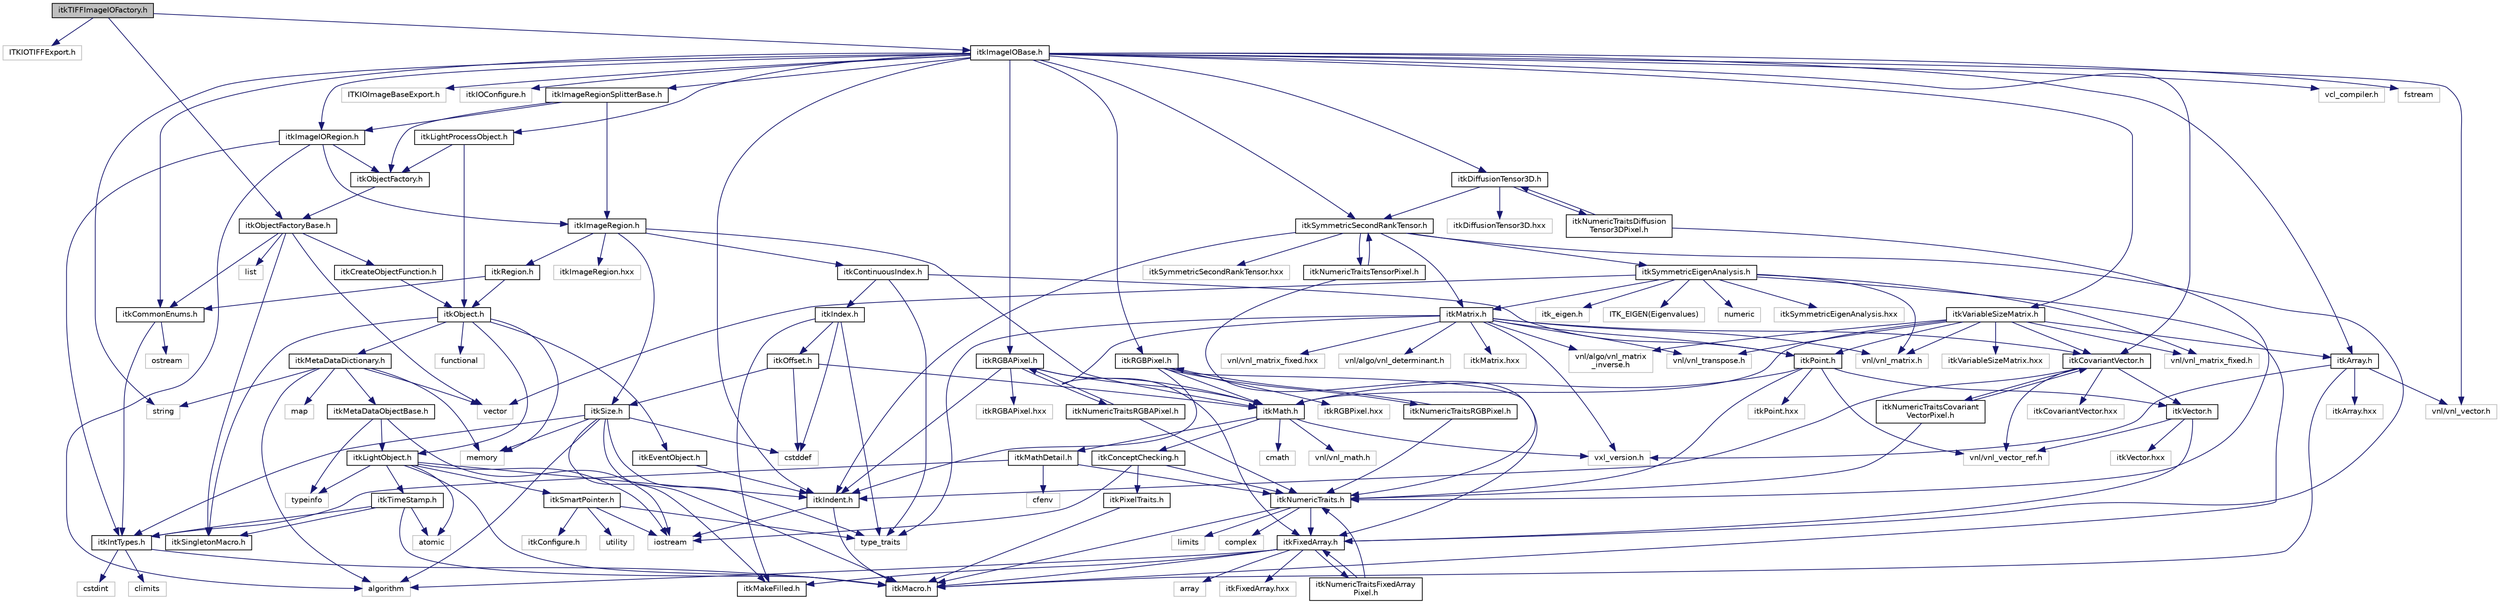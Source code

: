 digraph "itkTIFFImageIOFactory.h"
{
 // LATEX_PDF_SIZE
  edge [fontname="Helvetica",fontsize="10",labelfontname="Helvetica",labelfontsize="10"];
  node [fontname="Helvetica",fontsize="10",shape=record];
  Node1 [label="itkTIFFImageIOFactory.h",height=0.2,width=0.4,color="black", fillcolor="grey75", style="filled", fontcolor="black",tooltip=" "];
  Node1 -> Node2 [color="midnightblue",fontsize="10",style="solid",fontname="Helvetica"];
  Node2 [label="ITKIOTIFFExport.h",height=0.2,width=0.4,color="grey75", fillcolor="white", style="filled",tooltip=" "];
  Node1 -> Node3 [color="midnightblue",fontsize="10",style="solid",fontname="Helvetica"];
  Node3 [label="itkObjectFactoryBase.h",height=0.2,width=0.4,color="black", fillcolor="white", style="filled",URL="$itkObjectFactoryBase_8h.html",tooltip=" "];
  Node3 -> Node4 [color="midnightblue",fontsize="10",style="solid",fontname="Helvetica"];
  Node4 [label="itkCreateObjectFunction.h",height=0.2,width=0.4,color="black", fillcolor="white", style="filled",URL="$itkCreateObjectFunction_8h.html",tooltip=" "];
  Node4 -> Node5 [color="midnightblue",fontsize="10",style="solid",fontname="Helvetica"];
  Node5 [label="itkObject.h",height=0.2,width=0.4,color="black", fillcolor="white", style="filled",URL="$itkObject_8h.html",tooltip=" "];
  Node5 -> Node6 [color="midnightblue",fontsize="10",style="solid",fontname="Helvetica"];
  Node6 [label="itkLightObject.h",height=0.2,width=0.4,color="black", fillcolor="white", style="filled",URL="$itkLightObject_8h.html",tooltip=" "];
  Node6 -> Node7 [color="midnightblue",fontsize="10",style="solid",fontname="Helvetica"];
  Node7 [label="itkMacro.h",height=0.2,width=0.4,color="black", fillcolor="white", style="filled",URL="$itkMacro_8h.html",tooltip=" "];
  Node6 -> Node8 [color="midnightblue",fontsize="10",style="solid",fontname="Helvetica"];
  Node8 [label="itkSmartPointer.h",height=0.2,width=0.4,color="black", fillcolor="white", style="filled",URL="$itkSmartPointer_8h.html",tooltip=" "];
  Node8 -> Node9 [color="midnightblue",fontsize="10",style="solid",fontname="Helvetica"];
  Node9 [label="iostream",height=0.2,width=0.4,color="grey75", fillcolor="white", style="filled",tooltip=" "];
  Node8 -> Node10 [color="midnightblue",fontsize="10",style="solid",fontname="Helvetica"];
  Node10 [label="utility",height=0.2,width=0.4,color="grey75", fillcolor="white", style="filled",tooltip=" "];
  Node8 -> Node11 [color="midnightblue",fontsize="10",style="solid",fontname="Helvetica"];
  Node11 [label="type_traits",height=0.2,width=0.4,color="grey75", fillcolor="white", style="filled",tooltip=" "];
  Node8 -> Node12 [color="midnightblue",fontsize="10",style="solid",fontname="Helvetica"];
  Node12 [label="itkConfigure.h",height=0.2,width=0.4,color="grey75", fillcolor="white", style="filled",tooltip=" "];
  Node6 -> Node13 [color="midnightblue",fontsize="10",style="solid",fontname="Helvetica"];
  Node13 [label="itkTimeStamp.h",height=0.2,width=0.4,color="black", fillcolor="white", style="filled",URL="$itkTimeStamp_8h.html",tooltip=" "];
  Node13 -> Node7 [color="midnightblue",fontsize="10",style="solid",fontname="Helvetica"];
  Node13 -> Node14 [color="midnightblue",fontsize="10",style="solid",fontname="Helvetica"];
  Node14 [label="itkIntTypes.h",height=0.2,width=0.4,color="black", fillcolor="white", style="filled",URL="$itkIntTypes_8h.html",tooltip=" "];
  Node14 -> Node7 [color="midnightblue",fontsize="10",style="solid",fontname="Helvetica"];
  Node14 -> Node15 [color="midnightblue",fontsize="10",style="solid",fontname="Helvetica"];
  Node15 [label="cstdint",height=0.2,width=0.4,color="grey75", fillcolor="white", style="filled",tooltip=" "];
  Node14 -> Node16 [color="midnightblue",fontsize="10",style="solid",fontname="Helvetica"];
  Node16 [label="climits",height=0.2,width=0.4,color="grey75", fillcolor="white", style="filled",tooltip=" "];
  Node13 -> Node17 [color="midnightblue",fontsize="10",style="solid",fontname="Helvetica"];
  Node17 [label="atomic",height=0.2,width=0.4,color="grey75", fillcolor="white", style="filled",tooltip=" "];
  Node13 -> Node18 [color="midnightblue",fontsize="10",style="solid",fontname="Helvetica"];
  Node18 [label="itkSingletonMacro.h",height=0.2,width=0.4,color="black", fillcolor="white", style="filled",URL="$itkSingletonMacro_8h.html",tooltip=" "];
  Node6 -> Node19 [color="midnightblue",fontsize="10",style="solid",fontname="Helvetica"];
  Node19 [label="itkIndent.h",height=0.2,width=0.4,color="black", fillcolor="white", style="filled",URL="$itkIndent_8h.html",tooltip=" "];
  Node19 -> Node7 [color="midnightblue",fontsize="10",style="solid",fontname="Helvetica"];
  Node19 -> Node9 [color="midnightblue",fontsize="10",style="solid",fontname="Helvetica"];
  Node6 -> Node17 [color="midnightblue",fontsize="10",style="solid",fontname="Helvetica"];
  Node6 -> Node9 [color="midnightblue",fontsize="10",style="solid",fontname="Helvetica"];
  Node6 -> Node20 [color="midnightblue",fontsize="10",style="solid",fontname="Helvetica"];
  Node20 [label="typeinfo",height=0.2,width=0.4,color="grey75", fillcolor="white", style="filled",tooltip=" "];
  Node5 -> Node21 [color="midnightblue",fontsize="10",style="solid",fontname="Helvetica"];
  Node21 [label="itkEventObject.h",height=0.2,width=0.4,color="black", fillcolor="white", style="filled",URL="$itkEventObject_8h.html",tooltip=" "];
  Node21 -> Node19 [color="midnightblue",fontsize="10",style="solid",fontname="Helvetica"];
  Node5 -> Node22 [color="midnightblue",fontsize="10",style="solid",fontname="Helvetica"];
  Node22 [label="itkMetaDataDictionary.h",height=0.2,width=0.4,color="black", fillcolor="white", style="filled",URL="$itkMetaDataDictionary_8h.html",tooltip=" "];
  Node22 -> Node23 [color="midnightblue",fontsize="10",style="solid",fontname="Helvetica"];
  Node23 [label="itkMetaDataObjectBase.h",height=0.2,width=0.4,color="black", fillcolor="white", style="filled",URL="$itkMetaDataObjectBase_8h.html",tooltip=" "];
  Node23 -> Node6 [color="midnightblue",fontsize="10",style="solid",fontname="Helvetica"];
  Node23 -> Node20 [color="midnightblue",fontsize="10",style="solid",fontname="Helvetica"];
  Node23 -> Node9 [color="midnightblue",fontsize="10",style="solid",fontname="Helvetica"];
  Node22 -> Node24 [color="midnightblue",fontsize="10",style="solid",fontname="Helvetica"];
  Node24 [label="algorithm",height=0.2,width=0.4,color="grey75", fillcolor="white", style="filled",tooltip=" "];
  Node22 -> Node25 [color="midnightblue",fontsize="10",style="solid",fontname="Helvetica"];
  Node25 [label="vector",height=0.2,width=0.4,color="grey75", fillcolor="white", style="filled",tooltip=" "];
  Node22 -> Node26 [color="midnightblue",fontsize="10",style="solid",fontname="Helvetica"];
  Node26 [label="map",height=0.2,width=0.4,color="grey75", fillcolor="white", style="filled",tooltip=" "];
  Node22 -> Node27 [color="midnightblue",fontsize="10",style="solid",fontname="Helvetica"];
  Node27 [label="string",height=0.2,width=0.4,color="grey75", fillcolor="white", style="filled",tooltip=" "];
  Node22 -> Node28 [color="midnightblue",fontsize="10",style="solid",fontname="Helvetica"];
  Node28 [label="memory",height=0.2,width=0.4,color="grey75", fillcolor="white", style="filled",tooltip=" "];
  Node5 -> Node18 [color="midnightblue",fontsize="10",style="solid",fontname="Helvetica"];
  Node5 -> Node29 [color="midnightblue",fontsize="10",style="solid",fontname="Helvetica"];
  Node29 [label="functional",height=0.2,width=0.4,color="grey75", fillcolor="white", style="filled",tooltip=" "];
  Node5 -> Node28 [color="midnightblue",fontsize="10",style="solid",fontname="Helvetica"];
  Node3 -> Node18 [color="midnightblue",fontsize="10",style="solid",fontname="Helvetica"];
  Node3 -> Node30 [color="midnightblue",fontsize="10",style="solid",fontname="Helvetica"];
  Node30 [label="itkCommonEnums.h",height=0.2,width=0.4,color="black", fillcolor="white", style="filled",URL="$itkCommonEnums_8h.html",tooltip=" "];
  Node30 -> Node14 [color="midnightblue",fontsize="10",style="solid",fontname="Helvetica"];
  Node30 -> Node31 [color="midnightblue",fontsize="10",style="solid",fontname="Helvetica"];
  Node31 [label="ostream",height=0.2,width=0.4,color="grey75", fillcolor="white", style="filled",tooltip=" "];
  Node3 -> Node32 [color="midnightblue",fontsize="10",style="solid",fontname="Helvetica"];
  Node32 [label="list",height=0.2,width=0.4,color="grey75", fillcolor="white", style="filled",tooltip=" "];
  Node3 -> Node25 [color="midnightblue",fontsize="10",style="solid",fontname="Helvetica"];
  Node1 -> Node33 [color="midnightblue",fontsize="10",style="solid",fontname="Helvetica"];
  Node33 [label="itkImageIOBase.h",height=0.2,width=0.4,color="black", fillcolor="white", style="filled",URL="$itkImageIOBase_8h.html",tooltip=" "];
  Node33 -> Node34 [color="midnightblue",fontsize="10",style="solid",fontname="Helvetica"];
  Node34 [label="ITKIOImageBaseExport.h",height=0.2,width=0.4,color="grey75", fillcolor="white", style="filled",tooltip=" "];
  Node33 -> Node35 [color="midnightblue",fontsize="10",style="solid",fontname="Helvetica"];
  Node35 [label="itkIOConfigure.h",height=0.2,width=0.4,color="grey75", fillcolor="white", style="filled",tooltip=" "];
  Node33 -> Node36 [color="midnightblue",fontsize="10",style="solid",fontname="Helvetica"];
  Node36 [label="itkLightProcessObject.h",height=0.2,width=0.4,color="black", fillcolor="white", style="filled",URL="$itkLightProcessObject_8h.html",tooltip=" "];
  Node36 -> Node5 [color="midnightblue",fontsize="10",style="solid",fontname="Helvetica"];
  Node36 -> Node37 [color="midnightblue",fontsize="10",style="solid",fontname="Helvetica"];
  Node37 [label="itkObjectFactory.h",height=0.2,width=0.4,color="black", fillcolor="white", style="filled",URL="$itkObjectFactory_8h.html",tooltip=" "];
  Node37 -> Node3 [color="midnightblue",fontsize="10",style="solid",fontname="Helvetica"];
  Node33 -> Node19 [color="midnightblue",fontsize="10",style="solid",fontname="Helvetica"];
  Node33 -> Node38 [color="midnightblue",fontsize="10",style="solid",fontname="Helvetica"];
  Node38 [label="itkImageIORegion.h",height=0.2,width=0.4,color="black", fillcolor="white", style="filled",URL="$itkImageIORegion_8h.html",tooltip=" "];
  Node38 -> Node24 [color="midnightblue",fontsize="10",style="solid",fontname="Helvetica"];
  Node38 -> Node14 [color="midnightblue",fontsize="10",style="solid",fontname="Helvetica"];
  Node38 -> Node37 [color="midnightblue",fontsize="10",style="solid",fontname="Helvetica"];
  Node38 -> Node39 [color="midnightblue",fontsize="10",style="solid",fontname="Helvetica"];
  Node39 [label="itkImageRegion.h",height=0.2,width=0.4,color="black", fillcolor="white", style="filled",URL="$itkImageRegion_8h.html",tooltip=" "];
  Node39 -> Node40 [color="midnightblue",fontsize="10",style="solid",fontname="Helvetica"];
  Node40 [label="itkRegion.h",height=0.2,width=0.4,color="black", fillcolor="white", style="filled",URL="$itkRegion_8h.html",tooltip=" "];
  Node40 -> Node5 [color="midnightblue",fontsize="10",style="solid",fontname="Helvetica"];
  Node40 -> Node30 [color="midnightblue",fontsize="10",style="solid",fontname="Helvetica"];
  Node39 -> Node41 [color="midnightblue",fontsize="10",style="solid",fontname="Helvetica"];
  Node41 [label="itkSize.h",height=0.2,width=0.4,color="black", fillcolor="white", style="filled",URL="$itkSize_8h.html",tooltip=" "];
  Node41 -> Node14 [color="midnightblue",fontsize="10",style="solid",fontname="Helvetica"];
  Node41 -> Node7 [color="midnightblue",fontsize="10",style="solid",fontname="Helvetica"];
  Node41 -> Node42 [color="midnightblue",fontsize="10",style="solid",fontname="Helvetica"];
  Node42 [label="itkMakeFilled.h",height=0.2,width=0.4,color="black", fillcolor="white", style="filled",URL="$itkMakeFilled_8h.html",tooltip=" "];
  Node41 -> Node24 [color="midnightblue",fontsize="10",style="solid",fontname="Helvetica"];
  Node41 -> Node43 [color="midnightblue",fontsize="10",style="solid",fontname="Helvetica"];
  Node43 [label="cstddef",height=0.2,width=0.4,color="grey75", fillcolor="white", style="filled",tooltip=" "];
  Node41 -> Node11 [color="midnightblue",fontsize="10",style="solid",fontname="Helvetica"];
  Node41 -> Node28 [color="midnightblue",fontsize="10",style="solid",fontname="Helvetica"];
  Node39 -> Node44 [color="midnightblue",fontsize="10",style="solid",fontname="Helvetica"];
  Node44 [label="itkContinuousIndex.h",height=0.2,width=0.4,color="black", fillcolor="white", style="filled",URL="$itkContinuousIndex_8h.html",tooltip=" "];
  Node44 -> Node45 [color="midnightblue",fontsize="10",style="solid",fontname="Helvetica"];
  Node45 [label="itkPoint.h",height=0.2,width=0.4,color="black", fillcolor="white", style="filled",URL="$itkPoint_8h.html",tooltip=" "];
  Node45 -> Node46 [color="midnightblue",fontsize="10",style="solid",fontname="Helvetica"];
  Node46 [label="itkNumericTraits.h",height=0.2,width=0.4,color="black", fillcolor="white", style="filled",URL="$itkNumericTraits_8h.html",tooltip=" "];
  Node46 -> Node7 [color="midnightblue",fontsize="10",style="solid",fontname="Helvetica"];
  Node46 -> Node47 [color="midnightblue",fontsize="10",style="solid",fontname="Helvetica"];
  Node47 [label="limits",height=0.2,width=0.4,color="grey75", fillcolor="white", style="filled",tooltip=" "];
  Node46 -> Node48 [color="midnightblue",fontsize="10",style="solid",fontname="Helvetica"];
  Node48 [label="complex",height=0.2,width=0.4,color="grey75", fillcolor="white", style="filled",tooltip=" "];
  Node46 -> Node49 [color="midnightblue",fontsize="10",style="solid",fontname="Helvetica"];
  Node49 [label="itkFixedArray.h",height=0.2,width=0.4,color="black", fillcolor="white", style="filled",URL="$itkFixedArray_8h.html",tooltip=" "];
  Node49 -> Node7 [color="midnightblue",fontsize="10",style="solid",fontname="Helvetica"];
  Node49 -> Node42 [color="midnightblue",fontsize="10",style="solid",fontname="Helvetica"];
  Node49 -> Node24 [color="midnightblue",fontsize="10",style="solid",fontname="Helvetica"];
  Node49 -> Node50 [color="midnightblue",fontsize="10",style="solid",fontname="Helvetica"];
  Node50 [label="array",height=0.2,width=0.4,color="grey75", fillcolor="white", style="filled",tooltip=" "];
  Node49 -> Node51 [color="midnightblue",fontsize="10",style="solid",fontname="Helvetica"];
  Node51 [label="itkFixedArray.hxx",height=0.2,width=0.4,color="grey75", fillcolor="white", style="filled",tooltip=" "];
  Node49 -> Node52 [color="midnightblue",fontsize="10",style="solid",fontname="Helvetica"];
  Node52 [label="itkNumericTraitsFixedArray\lPixel.h",height=0.2,width=0.4,color="black", fillcolor="white", style="filled",URL="$itkNumericTraitsFixedArrayPixel_8h.html",tooltip=" "];
  Node52 -> Node46 [color="midnightblue",fontsize="10",style="solid",fontname="Helvetica"];
  Node52 -> Node49 [color="midnightblue",fontsize="10",style="solid",fontname="Helvetica"];
  Node45 -> Node53 [color="midnightblue",fontsize="10",style="solid",fontname="Helvetica"];
  Node53 [label="itkVector.h",height=0.2,width=0.4,color="black", fillcolor="white", style="filled",URL="$itkVector_8h.html",tooltip=" "];
  Node53 -> Node49 [color="midnightblue",fontsize="10",style="solid",fontname="Helvetica"];
  Node53 -> Node54 [color="midnightblue",fontsize="10",style="solid",fontname="Helvetica"];
  Node54 [label="vnl/vnl_vector_ref.h",height=0.2,width=0.4,color="grey75", fillcolor="white", style="filled",tooltip=" "];
  Node53 -> Node55 [color="midnightblue",fontsize="10",style="solid",fontname="Helvetica"];
  Node55 [label="itkVector.hxx",height=0.2,width=0.4,color="grey75", fillcolor="white", style="filled",tooltip=" "];
  Node45 -> Node54 [color="midnightblue",fontsize="10",style="solid",fontname="Helvetica"];
  Node45 -> Node56 [color="midnightblue",fontsize="10",style="solid",fontname="Helvetica"];
  Node56 [label="itkMath.h",height=0.2,width=0.4,color="black", fillcolor="white", style="filled",URL="$itkMath_8h.html",tooltip=" "];
  Node56 -> Node57 [color="midnightblue",fontsize="10",style="solid",fontname="Helvetica"];
  Node57 [label="cmath",height=0.2,width=0.4,color="grey75", fillcolor="white", style="filled",tooltip=" "];
  Node56 -> Node58 [color="midnightblue",fontsize="10",style="solid",fontname="Helvetica"];
  Node58 [label="itkMathDetail.h",height=0.2,width=0.4,color="black", fillcolor="white", style="filled",URL="$itkMathDetail_8h.html",tooltip=" "];
  Node58 -> Node14 [color="midnightblue",fontsize="10",style="solid",fontname="Helvetica"];
  Node58 -> Node46 [color="midnightblue",fontsize="10",style="solid",fontname="Helvetica"];
  Node58 -> Node59 [color="midnightblue",fontsize="10",style="solid",fontname="Helvetica"];
  Node59 [label="cfenv",height=0.2,width=0.4,color="grey75", fillcolor="white", style="filled",tooltip=" "];
  Node56 -> Node60 [color="midnightblue",fontsize="10",style="solid",fontname="Helvetica"];
  Node60 [label="itkConceptChecking.h",height=0.2,width=0.4,color="black", fillcolor="white", style="filled",URL="$itkConceptChecking_8h.html",tooltip=" "];
  Node60 -> Node61 [color="midnightblue",fontsize="10",style="solid",fontname="Helvetica"];
  Node61 [label="itkPixelTraits.h",height=0.2,width=0.4,color="black", fillcolor="white", style="filled",URL="$itkPixelTraits_8h.html",tooltip=" "];
  Node61 -> Node7 [color="midnightblue",fontsize="10",style="solid",fontname="Helvetica"];
  Node60 -> Node46 [color="midnightblue",fontsize="10",style="solid",fontname="Helvetica"];
  Node60 -> Node9 [color="midnightblue",fontsize="10",style="solid",fontname="Helvetica"];
  Node56 -> Node62 [color="midnightblue",fontsize="10",style="solid",fontname="Helvetica"];
  Node62 [label="vnl/vnl_math.h",height=0.2,width=0.4,color="grey75", fillcolor="white", style="filled",tooltip=" "];
  Node56 -> Node63 [color="midnightblue",fontsize="10",style="solid",fontname="Helvetica"];
  Node63 [label="vxl_version.h",height=0.2,width=0.4,color="grey75", fillcolor="white", style="filled",tooltip=" "];
  Node45 -> Node64 [color="midnightblue",fontsize="10",style="solid",fontname="Helvetica"];
  Node64 [label="itkPoint.hxx",height=0.2,width=0.4,color="grey75", fillcolor="white", style="filled",tooltip=" "];
  Node44 -> Node65 [color="midnightblue",fontsize="10",style="solid",fontname="Helvetica"];
  Node65 [label="itkIndex.h",height=0.2,width=0.4,color="black", fillcolor="white", style="filled",URL="$itkIndex_8h.html",tooltip=" "];
  Node65 -> Node42 [color="midnightblue",fontsize="10",style="solid",fontname="Helvetica"];
  Node65 -> Node66 [color="midnightblue",fontsize="10",style="solid",fontname="Helvetica"];
  Node66 [label="itkOffset.h",height=0.2,width=0.4,color="black", fillcolor="white", style="filled",URL="$itkOffset_8h.html",tooltip=" "];
  Node66 -> Node41 [color="midnightblue",fontsize="10",style="solid",fontname="Helvetica"];
  Node66 -> Node56 [color="midnightblue",fontsize="10",style="solid",fontname="Helvetica"];
  Node66 -> Node43 [color="midnightblue",fontsize="10",style="solid",fontname="Helvetica"];
  Node65 -> Node43 [color="midnightblue",fontsize="10",style="solid",fontname="Helvetica"];
  Node65 -> Node11 [color="midnightblue",fontsize="10",style="solid",fontname="Helvetica"];
  Node44 -> Node11 [color="midnightblue",fontsize="10",style="solid",fontname="Helvetica"];
  Node39 -> Node56 [color="midnightblue",fontsize="10",style="solid",fontname="Helvetica"];
  Node39 -> Node67 [color="midnightblue",fontsize="10",style="solid",fontname="Helvetica"];
  Node67 [label="itkImageRegion.hxx",height=0.2,width=0.4,color="grey75", fillcolor="white", style="filled",tooltip=" "];
  Node33 -> Node68 [color="midnightblue",fontsize="10",style="solid",fontname="Helvetica"];
  Node68 [label="itkRGBPixel.h",height=0.2,width=0.4,color="black", fillcolor="white", style="filled",URL="$itkRGBPixel_8h.html",tooltip=" "];
  Node68 -> Node19 [color="midnightblue",fontsize="10",style="solid",fontname="Helvetica"];
  Node68 -> Node49 [color="midnightblue",fontsize="10",style="solid",fontname="Helvetica"];
  Node68 -> Node56 [color="midnightblue",fontsize="10",style="solid",fontname="Helvetica"];
  Node68 -> Node69 [color="midnightblue",fontsize="10",style="solid",fontname="Helvetica"];
  Node69 [label="itkNumericTraitsRGBPixel.h",height=0.2,width=0.4,color="black", fillcolor="white", style="filled",URL="$itkNumericTraitsRGBPixel_8h.html",tooltip=" "];
  Node69 -> Node46 [color="midnightblue",fontsize="10",style="solid",fontname="Helvetica"];
  Node69 -> Node68 [color="midnightblue",fontsize="10",style="solid",fontname="Helvetica"];
  Node68 -> Node70 [color="midnightblue",fontsize="10",style="solid",fontname="Helvetica"];
  Node70 [label="itkRGBPixel.hxx",height=0.2,width=0.4,color="grey75", fillcolor="white", style="filled",tooltip=" "];
  Node33 -> Node71 [color="midnightblue",fontsize="10",style="solid",fontname="Helvetica"];
  Node71 [label="itkRGBAPixel.h",height=0.2,width=0.4,color="black", fillcolor="white", style="filled",URL="$itkRGBAPixel_8h.html",tooltip=" "];
  Node71 -> Node19 [color="midnightblue",fontsize="10",style="solid",fontname="Helvetica"];
  Node71 -> Node49 [color="midnightblue",fontsize="10",style="solid",fontname="Helvetica"];
  Node71 -> Node56 [color="midnightblue",fontsize="10",style="solid",fontname="Helvetica"];
  Node71 -> Node72 [color="midnightblue",fontsize="10",style="solid",fontname="Helvetica"];
  Node72 [label="itkNumericTraitsRGBAPixel.h",height=0.2,width=0.4,color="black", fillcolor="white", style="filled",URL="$itkNumericTraitsRGBAPixel_8h.html",tooltip=" "];
  Node72 -> Node46 [color="midnightblue",fontsize="10",style="solid",fontname="Helvetica"];
  Node72 -> Node71 [color="midnightblue",fontsize="10",style="solid",fontname="Helvetica"];
  Node71 -> Node73 [color="midnightblue",fontsize="10",style="solid",fontname="Helvetica"];
  Node73 [label="itkRGBAPixel.hxx",height=0.2,width=0.4,color="grey75", fillcolor="white", style="filled",tooltip=" "];
  Node33 -> Node74 [color="midnightblue",fontsize="10",style="solid",fontname="Helvetica"];
  Node74 [label="itkCovariantVector.h",height=0.2,width=0.4,color="black", fillcolor="white", style="filled",URL="$itkCovariantVector_8h.html",tooltip=" "];
  Node74 -> Node19 [color="midnightblue",fontsize="10",style="solid",fontname="Helvetica"];
  Node74 -> Node53 [color="midnightblue",fontsize="10",style="solid",fontname="Helvetica"];
  Node74 -> Node54 [color="midnightblue",fontsize="10",style="solid",fontname="Helvetica"];
  Node74 -> Node75 [color="midnightblue",fontsize="10",style="solid",fontname="Helvetica"];
  Node75 [label="itkNumericTraitsCovariant\lVectorPixel.h",height=0.2,width=0.4,color="black", fillcolor="white", style="filled",URL="$itkNumericTraitsCovariantVectorPixel_8h.html",tooltip=" "];
  Node75 -> Node46 [color="midnightblue",fontsize="10",style="solid",fontname="Helvetica"];
  Node75 -> Node74 [color="midnightblue",fontsize="10",style="solid",fontname="Helvetica"];
  Node74 -> Node76 [color="midnightblue",fontsize="10",style="solid",fontname="Helvetica"];
  Node76 [label="itkCovariantVector.hxx",height=0.2,width=0.4,color="grey75", fillcolor="white", style="filled",tooltip=" "];
  Node33 -> Node77 [color="midnightblue",fontsize="10",style="solid",fontname="Helvetica"];
  Node77 [label="itkSymmetricSecondRankTensor.h",height=0.2,width=0.4,color="black", fillcolor="white", style="filled",URL="$itkSymmetricSecondRankTensor_8h.html",tooltip=" "];
  Node77 -> Node19 [color="midnightblue",fontsize="10",style="solid",fontname="Helvetica"];
  Node77 -> Node49 [color="midnightblue",fontsize="10",style="solid",fontname="Helvetica"];
  Node77 -> Node78 [color="midnightblue",fontsize="10",style="solid",fontname="Helvetica"];
  Node78 [label="itkMatrix.h",height=0.2,width=0.4,color="black", fillcolor="white", style="filled",URL="$itkMatrix_8h.html",tooltip=" "];
  Node78 -> Node45 [color="midnightblue",fontsize="10",style="solid",fontname="Helvetica"];
  Node78 -> Node74 [color="midnightblue",fontsize="10",style="solid",fontname="Helvetica"];
  Node78 -> Node63 [color="midnightblue",fontsize="10",style="solid",fontname="Helvetica"];
  Node78 -> Node79 [color="midnightblue",fontsize="10",style="solid",fontname="Helvetica"];
  Node79 [label="vnl/vnl_matrix_fixed.hxx",height=0.2,width=0.4,color="grey75", fillcolor="white", style="filled",tooltip=" "];
  Node78 -> Node80 [color="midnightblue",fontsize="10",style="solid",fontname="Helvetica"];
  Node80 [label="vnl/vnl_transpose.h",height=0.2,width=0.4,color="grey75", fillcolor="white", style="filled",tooltip=" "];
  Node78 -> Node81 [color="midnightblue",fontsize="10",style="solid",fontname="Helvetica"];
  Node81 [label="vnl/algo/vnl_matrix\l_inverse.h",height=0.2,width=0.4,color="grey75", fillcolor="white", style="filled",tooltip=" "];
  Node78 -> Node82 [color="midnightblue",fontsize="10",style="solid",fontname="Helvetica"];
  Node82 [label="vnl/vnl_matrix.h",height=0.2,width=0.4,color="grey75", fillcolor="white", style="filled",tooltip=" "];
  Node78 -> Node83 [color="midnightblue",fontsize="10",style="solid",fontname="Helvetica"];
  Node83 [label="vnl/algo/vnl_determinant.h",height=0.2,width=0.4,color="grey75", fillcolor="white", style="filled",tooltip=" "];
  Node78 -> Node56 [color="midnightblue",fontsize="10",style="solid",fontname="Helvetica"];
  Node78 -> Node11 [color="midnightblue",fontsize="10",style="solid",fontname="Helvetica"];
  Node78 -> Node84 [color="midnightblue",fontsize="10",style="solid",fontname="Helvetica"];
  Node84 [label="itkMatrix.hxx",height=0.2,width=0.4,color="grey75", fillcolor="white", style="filled",tooltip=" "];
  Node77 -> Node85 [color="midnightblue",fontsize="10",style="solid",fontname="Helvetica"];
  Node85 [label="itkSymmetricEigenAnalysis.h",height=0.2,width=0.4,color="black", fillcolor="white", style="filled",URL="$itkSymmetricEigenAnalysis_8h.html",tooltip=" "];
  Node85 -> Node7 [color="midnightblue",fontsize="10",style="solid",fontname="Helvetica"];
  Node85 -> Node86 [color="midnightblue",fontsize="10",style="solid",fontname="Helvetica"];
  Node86 [label="itk_eigen.h",height=0.2,width=0.4,color="grey75", fillcolor="white", style="filled",tooltip=" "];
  Node85 -> Node87 [color="midnightblue",fontsize="10",style="solid",fontname="Helvetica"];
  Node87 [label="ITK_EIGEN(Eigenvalues)",height=0.2,width=0.4,color="grey75", fillcolor="white", style="filled",tooltip=" "];
  Node85 -> Node88 [color="midnightblue",fontsize="10",style="solid",fontname="Helvetica"];
  Node88 [label="numeric",height=0.2,width=0.4,color="grey75", fillcolor="white", style="filled",tooltip=" "];
  Node85 -> Node25 [color="midnightblue",fontsize="10",style="solid",fontname="Helvetica"];
  Node85 -> Node82 [color="midnightblue",fontsize="10",style="solid",fontname="Helvetica"];
  Node85 -> Node89 [color="midnightblue",fontsize="10",style="solid",fontname="Helvetica"];
  Node89 [label="vnl/vnl_matrix_fixed.h",height=0.2,width=0.4,color="grey75", fillcolor="white", style="filled",tooltip=" "];
  Node85 -> Node78 [color="midnightblue",fontsize="10",style="solid",fontname="Helvetica"];
  Node85 -> Node90 [color="midnightblue",fontsize="10",style="solid",fontname="Helvetica"];
  Node90 [label="itkSymmetricEigenAnalysis.hxx",height=0.2,width=0.4,color="grey75", fillcolor="white", style="filled",tooltip=" "];
  Node77 -> Node91 [color="midnightblue",fontsize="10",style="solid",fontname="Helvetica"];
  Node91 [label="itkNumericTraitsTensorPixel.h",height=0.2,width=0.4,color="black", fillcolor="white", style="filled",URL="$itkNumericTraitsTensorPixel_8h.html",tooltip=" "];
  Node91 -> Node46 [color="midnightblue",fontsize="10",style="solid",fontname="Helvetica"];
  Node91 -> Node77 [color="midnightblue",fontsize="10",style="solid",fontname="Helvetica"];
  Node77 -> Node92 [color="midnightblue",fontsize="10",style="solid",fontname="Helvetica"];
  Node92 [label="itkSymmetricSecondRankTensor.hxx",height=0.2,width=0.4,color="grey75", fillcolor="white", style="filled",tooltip=" "];
  Node33 -> Node93 [color="midnightblue",fontsize="10",style="solid",fontname="Helvetica"];
  Node93 [label="itkDiffusionTensor3D.h",height=0.2,width=0.4,color="black", fillcolor="white", style="filled",URL="$itkDiffusionTensor3D_8h.html",tooltip=" "];
  Node93 -> Node77 [color="midnightblue",fontsize="10",style="solid",fontname="Helvetica"];
  Node93 -> Node94 [color="midnightblue",fontsize="10",style="solid",fontname="Helvetica"];
  Node94 [label="itkNumericTraitsDiffusion\lTensor3DPixel.h",height=0.2,width=0.4,color="black", fillcolor="white", style="filled",URL="$itkNumericTraitsDiffusionTensor3DPixel_8h.html",tooltip=" "];
  Node94 -> Node46 [color="midnightblue",fontsize="10",style="solid",fontname="Helvetica"];
  Node94 -> Node93 [color="midnightblue",fontsize="10",style="solid",fontname="Helvetica"];
  Node93 -> Node95 [color="midnightblue",fontsize="10",style="solid",fontname="Helvetica"];
  Node95 [label="itkDiffusionTensor3D.hxx",height=0.2,width=0.4,color="grey75", fillcolor="white", style="filled",tooltip=" "];
  Node33 -> Node96 [color="midnightblue",fontsize="10",style="solid",fontname="Helvetica"];
  Node96 [label="itkArray.h",height=0.2,width=0.4,color="black", fillcolor="white", style="filled",URL="$itkArray_8h.html",tooltip=" "];
  Node96 -> Node7 [color="midnightblue",fontsize="10",style="solid",fontname="Helvetica"];
  Node96 -> Node63 [color="midnightblue",fontsize="10",style="solid",fontname="Helvetica"];
  Node96 -> Node97 [color="midnightblue",fontsize="10",style="solid",fontname="Helvetica"];
  Node97 [label="vnl/vnl_vector.h",height=0.2,width=0.4,color="grey75", fillcolor="white", style="filled",tooltip=" "];
  Node96 -> Node98 [color="midnightblue",fontsize="10",style="solid",fontname="Helvetica"];
  Node98 [label="itkArray.hxx",height=0.2,width=0.4,color="grey75", fillcolor="white", style="filled",tooltip=" "];
  Node33 -> Node99 [color="midnightblue",fontsize="10",style="solid",fontname="Helvetica"];
  Node99 [label="itkVariableSizeMatrix.h",height=0.2,width=0.4,color="black", fillcolor="white", style="filled",URL="$itkVariableSizeMatrix_8h.html",tooltip=" "];
  Node99 -> Node45 [color="midnightblue",fontsize="10",style="solid",fontname="Helvetica"];
  Node99 -> Node74 [color="midnightblue",fontsize="10",style="solid",fontname="Helvetica"];
  Node99 -> Node89 [color="midnightblue",fontsize="10",style="solid",fontname="Helvetica"];
  Node99 -> Node81 [color="midnightblue",fontsize="10",style="solid",fontname="Helvetica"];
  Node99 -> Node80 [color="midnightblue",fontsize="10",style="solid",fontname="Helvetica"];
  Node99 -> Node82 [color="midnightblue",fontsize="10",style="solid",fontname="Helvetica"];
  Node99 -> Node96 [color="midnightblue",fontsize="10",style="solid",fontname="Helvetica"];
  Node99 -> Node56 [color="midnightblue",fontsize="10",style="solid",fontname="Helvetica"];
  Node99 -> Node100 [color="midnightblue",fontsize="10",style="solid",fontname="Helvetica"];
  Node100 [label="itkVariableSizeMatrix.hxx",height=0.2,width=0.4,color="grey75", fillcolor="white", style="filled",tooltip=" "];
  Node33 -> Node101 [color="midnightblue",fontsize="10",style="solid",fontname="Helvetica"];
  Node101 [label="itkImageRegionSplitterBase.h",height=0.2,width=0.4,color="black", fillcolor="white", style="filled",URL="$itkImageRegionSplitterBase_8h.html",tooltip=" "];
  Node101 -> Node39 [color="midnightblue",fontsize="10",style="solid",fontname="Helvetica"];
  Node101 -> Node37 [color="midnightblue",fontsize="10",style="solid",fontname="Helvetica"];
  Node101 -> Node38 [color="midnightblue",fontsize="10",style="solid",fontname="Helvetica"];
  Node33 -> Node30 [color="midnightblue",fontsize="10",style="solid",fontname="Helvetica"];
  Node33 -> Node97 [color="midnightblue",fontsize="10",style="solid",fontname="Helvetica"];
  Node33 -> Node102 [color="midnightblue",fontsize="10",style="solid",fontname="Helvetica"];
  Node102 [label="vcl_compiler.h",height=0.2,width=0.4,color="grey75", fillcolor="white", style="filled",tooltip=" "];
  Node33 -> Node103 [color="midnightblue",fontsize="10",style="solid",fontname="Helvetica"];
  Node103 [label="fstream",height=0.2,width=0.4,color="grey75", fillcolor="white", style="filled",tooltip=" "];
  Node33 -> Node27 [color="midnightblue",fontsize="10",style="solid",fontname="Helvetica"];
}
